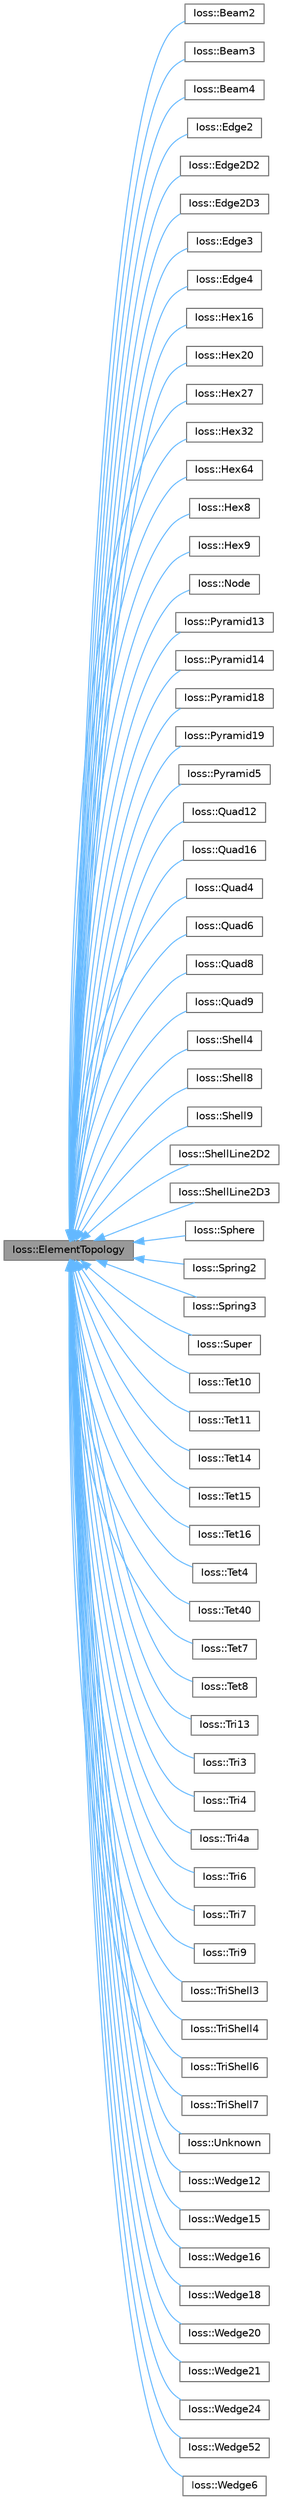digraph "Ioss::ElementTopology"
{
 // INTERACTIVE_SVG=YES
 // LATEX_PDF_SIZE
  bgcolor="transparent";
  edge [fontname=Helvetica,fontsize=10,labelfontname=Helvetica,labelfontsize=10];
  node [fontname=Helvetica,fontsize=10,shape=box,height=0.2,width=0.4];
  rankdir="LR";
  Node1 [id="Node000001",label="Ioss::ElementTopology",height=0.2,width=0.4,color="gray40", fillcolor="grey60", style="filled", fontcolor="black",tooltip="Represents an element topology."];
  Node1 -> Node2 [id="edge1_Node000001_Node000002",dir="back",color="steelblue1",style="solid",tooltip=" "];
  Node2 [id="Node000002",label="Ioss::Beam2",height=0.2,width=0.4,color="gray40", fillcolor="white", style="filled",URL="$classIoss_1_1Beam2.html",tooltip=" "];
  Node1 -> Node3 [id="edge2_Node000001_Node000003",dir="back",color="steelblue1",style="solid",tooltip=" "];
  Node3 [id="Node000003",label="Ioss::Beam3",height=0.2,width=0.4,color="gray40", fillcolor="white", style="filled",URL="$classIoss_1_1Beam3.html",tooltip=" "];
  Node1 -> Node4 [id="edge3_Node000001_Node000004",dir="back",color="steelblue1",style="solid",tooltip=" "];
  Node4 [id="Node000004",label="Ioss::Beam4",height=0.2,width=0.4,color="gray40", fillcolor="white", style="filled",URL="$classIoss_1_1Beam4.html",tooltip=" "];
  Node1 -> Node5 [id="edge4_Node000001_Node000005",dir="back",color="steelblue1",style="solid",tooltip=" "];
  Node5 [id="Node000005",label="Ioss::Edge2",height=0.2,width=0.4,color="gray40", fillcolor="white", style="filled",URL="$classIoss_1_1Edge2.html",tooltip=" "];
  Node1 -> Node6 [id="edge5_Node000001_Node000006",dir="back",color="steelblue1",style="solid",tooltip=" "];
  Node6 [id="Node000006",label="Ioss::Edge2D2",height=0.2,width=0.4,color="gray40", fillcolor="white", style="filled",URL="$classIoss_1_1Edge2D2.html",tooltip=" "];
  Node1 -> Node7 [id="edge6_Node000001_Node000007",dir="back",color="steelblue1",style="solid",tooltip=" "];
  Node7 [id="Node000007",label="Ioss::Edge2D3",height=0.2,width=0.4,color="gray40", fillcolor="white", style="filled",URL="$classIoss_1_1Edge2D3.html",tooltip=" "];
  Node1 -> Node8 [id="edge7_Node000001_Node000008",dir="back",color="steelblue1",style="solid",tooltip=" "];
  Node8 [id="Node000008",label="Ioss::Edge3",height=0.2,width=0.4,color="gray40", fillcolor="white", style="filled",URL="$classIoss_1_1Edge3.html",tooltip=" "];
  Node1 -> Node9 [id="edge8_Node000001_Node000009",dir="back",color="steelblue1",style="solid",tooltip=" "];
  Node9 [id="Node000009",label="Ioss::Edge4",height=0.2,width=0.4,color="gray40", fillcolor="white", style="filled",URL="$classIoss_1_1Edge4.html",tooltip=" "];
  Node1 -> Node10 [id="edge9_Node000001_Node000010",dir="back",color="steelblue1",style="solid",tooltip=" "];
  Node10 [id="Node000010",label="Ioss::Hex16",height=0.2,width=0.4,color="gray40", fillcolor="white", style="filled",URL="$classIoss_1_1Hex16.html",tooltip=" "];
  Node1 -> Node11 [id="edge10_Node000001_Node000011",dir="back",color="steelblue1",style="solid",tooltip=" "];
  Node11 [id="Node000011",label="Ioss::Hex20",height=0.2,width=0.4,color="gray40", fillcolor="white", style="filled",URL="$classIoss_1_1Hex20.html",tooltip=" "];
  Node1 -> Node12 [id="edge11_Node000001_Node000012",dir="back",color="steelblue1",style="solid",tooltip=" "];
  Node12 [id="Node000012",label="Ioss::Hex27",height=0.2,width=0.4,color="gray40", fillcolor="white", style="filled",URL="$classIoss_1_1Hex27.html",tooltip=" "];
  Node1 -> Node13 [id="edge12_Node000001_Node000013",dir="back",color="steelblue1",style="solid",tooltip=" "];
  Node13 [id="Node000013",label="Ioss::Hex32",height=0.2,width=0.4,color="gray40", fillcolor="white", style="filled",URL="$classIoss_1_1Hex32.html",tooltip=" "];
  Node1 -> Node14 [id="edge13_Node000001_Node000014",dir="back",color="steelblue1",style="solid",tooltip=" "];
  Node14 [id="Node000014",label="Ioss::Hex64",height=0.2,width=0.4,color="gray40", fillcolor="white", style="filled",URL="$classIoss_1_1Hex64.html",tooltip=" "];
  Node1 -> Node15 [id="edge14_Node000001_Node000015",dir="back",color="steelblue1",style="solid",tooltip=" "];
  Node15 [id="Node000015",label="Ioss::Hex8",height=0.2,width=0.4,color="gray40", fillcolor="white", style="filled",URL="$classIoss_1_1Hex8.html",tooltip=" "];
  Node1 -> Node16 [id="edge15_Node000001_Node000016",dir="back",color="steelblue1",style="solid",tooltip=" "];
  Node16 [id="Node000016",label="Ioss::Hex9",height=0.2,width=0.4,color="gray40", fillcolor="white", style="filled",URL="$classIoss_1_1Hex9.html",tooltip=" "];
  Node1 -> Node17 [id="edge16_Node000001_Node000017",dir="back",color="steelblue1",style="solid",tooltip=" "];
  Node17 [id="Node000017",label="Ioss::Node",height=0.2,width=0.4,color="gray40", fillcolor="white", style="filled",URL="$classIoss_1_1Node.html",tooltip=" "];
  Node1 -> Node18 [id="edge17_Node000001_Node000018",dir="back",color="steelblue1",style="solid",tooltip=" "];
  Node18 [id="Node000018",label="Ioss::Pyramid13",height=0.2,width=0.4,color="gray40", fillcolor="white", style="filled",URL="$classIoss_1_1Pyramid13.html",tooltip=" "];
  Node1 -> Node19 [id="edge18_Node000001_Node000019",dir="back",color="steelblue1",style="solid",tooltip=" "];
  Node19 [id="Node000019",label="Ioss::Pyramid14",height=0.2,width=0.4,color="gray40", fillcolor="white", style="filled",URL="$classIoss_1_1Pyramid14.html",tooltip=" "];
  Node1 -> Node20 [id="edge19_Node000001_Node000020",dir="back",color="steelblue1",style="solid",tooltip=" "];
  Node20 [id="Node000020",label="Ioss::Pyramid18",height=0.2,width=0.4,color="gray40", fillcolor="white", style="filled",URL="$classIoss_1_1Pyramid18.html",tooltip=" "];
  Node1 -> Node21 [id="edge20_Node000001_Node000021",dir="back",color="steelblue1",style="solid",tooltip=" "];
  Node21 [id="Node000021",label="Ioss::Pyramid19",height=0.2,width=0.4,color="gray40", fillcolor="white", style="filled",URL="$classIoss_1_1Pyramid19.html",tooltip=" "];
  Node1 -> Node22 [id="edge21_Node000001_Node000022",dir="back",color="steelblue1",style="solid",tooltip=" "];
  Node22 [id="Node000022",label="Ioss::Pyramid5",height=0.2,width=0.4,color="gray40", fillcolor="white", style="filled",URL="$classIoss_1_1Pyramid5.html",tooltip=" "];
  Node1 -> Node23 [id="edge22_Node000001_Node000023",dir="back",color="steelblue1",style="solid",tooltip=" "];
  Node23 [id="Node000023",label="Ioss::Quad12",height=0.2,width=0.4,color="gray40", fillcolor="white", style="filled",URL="$classIoss_1_1Quad12.html",tooltip=" "];
  Node1 -> Node24 [id="edge23_Node000001_Node000024",dir="back",color="steelblue1",style="solid",tooltip=" "];
  Node24 [id="Node000024",label="Ioss::Quad16",height=0.2,width=0.4,color="gray40", fillcolor="white", style="filled",URL="$classIoss_1_1Quad16.html",tooltip=" "];
  Node1 -> Node25 [id="edge24_Node000001_Node000025",dir="back",color="steelblue1",style="solid",tooltip=" "];
  Node25 [id="Node000025",label="Ioss::Quad4",height=0.2,width=0.4,color="gray40", fillcolor="white", style="filled",URL="$classIoss_1_1Quad4.html",tooltip=" "];
  Node1 -> Node26 [id="edge25_Node000001_Node000026",dir="back",color="steelblue1",style="solid",tooltip=" "];
  Node26 [id="Node000026",label="Ioss::Quad6",height=0.2,width=0.4,color="gray40", fillcolor="white", style="filled",URL="$classIoss_1_1Quad6.html",tooltip=" "];
  Node1 -> Node27 [id="edge26_Node000001_Node000027",dir="back",color="steelblue1",style="solid",tooltip=" "];
  Node27 [id="Node000027",label="Ioss::Quad8",height=0.2,width=0.4,color="gray40", fillcolor="white", style="filled",URL="$classIoss_1_1Quad8.html",tooltip=" "];
  Node1 -> Node28 [id="edge27_Node000001_Node000028",dir="back",color="steelblue1",style="solid",tooltip=" "];
  Node28 [id="Node000028",label="Ioss::Quad9",height=0.2,width=0.4,color="gray40", fillcolor="white", style="filled",URL="$classIoss_1_1Quad9.html",tooltip=" "];
  Node1 -> Node29 [id="edge28_Node000001_Node000029",dir="back",color="steelblue1",style="solid",tooltip=" "];
  Node29 [id="Node000029",label="Ioss::Shell4",height=0.2,width=0.4,color="gray40", fillcolor="white", style="filled",URL="$classIoss_1_1Shell4.html",tooltip=" "];
  Node1 -> Node30 [id="edge29_Node000001_Node000030",dir="back",color="steelblue1",style="solid",tooltip=" "];
  Node30 [id="Node000030",label="Ioss::Shell8",height=0.2,width=0.4,color="gray40", fillcolor="white", style="filled",URL="$classIoss_1_1Shell8.html",tooltip=" "];
  Node1 -> Node31 [id="edge30_Node000001_Node000031",dir="back",color="steelblue1",style="solid",tooltip=" "];
  Node31 [id="Node000031",label="Ioss::Shell9",height=0.2,width=0.4,color="gray40", fillcolor="white", style="filled",URL="$classIoss_1_1Shell9.html",tooltip=" "];
  Node1 -> Node32 [id="edge31_Node000001_Node000032",dir="back",color="steelblue1",style="solid",tooltip=" "];
  Node32 [id="Node000032",label="Ioss::ShellLine2D2",height=0.2,width=0.4,color="gray40", fillcolor="white", style="filled",URL="$classIoss_1_1ShellLine2D2.html",tooltip=" "];
  Node1 -> Node33 [id="edge32_Node000001_Node000033",dir="back",color="steelblue1",style="solid",tooltip=" "];
  Node33 [id="Node000033",label="Ioss::ShellLine2D3",height=0.2,width=0.4,color="gray40", fillcolor="white", style="filled",URL="$classIoss_1_1ShellLine2D3.html",tooltip=" "];
  Node1 -> Node34 [id="edge33_Node000001_Node000034",dir="back",color="steelblue1",style="solid",tooltip=" "];
  Node34 [id="Node000034",label="Ioss::Sphere",height=0.2,width=0.4,color="gray40", fillcolor="white", style="filled",URL="$classIoss_1_1Sphere.html",tooltip=" "];
  Node1 -> Node35 [id="edge34_Node000001_Node000035",dir="back",color="steelblue1",style="solid",tooltip=" "];
  Node35 [id="Node000035",label="Ioss::Spring2",height=0.2,width=0.4,color="gray40", fillcolor="white", style="filled",URL="$classIoss_1_1Spring2.html",tooltip=" "];
  Node1 -> Node36 [id="edge35_Node000001_Node000036",dir="back",color="steelblue1",style="solid",tooltip=" "];
  Node36 [id="Node000036",label="Ioss::Spring3",height=0.2,width=0.4,color="gray40", fillcolor="white", style="filled",URL="$classIoss_1_1Spring3.html",tooltip=" "];
  Node1 -> Node37 [id="edge36_Node000001_Node000037",dir="back",color="steelblue1",style="solid",tooltip=" "];
  Node37 [id="Node000037",label="Ioss::Super",height=0.2,width=0.4,color="gray40", fillcolor="white", style="filled",URL="$classIoss_1_1Super.html",tooltip=" "];
  Node1 -> Node38 [id="edge37_Node000001_Node000038",dir="back",color="steelblue1",style="solid",tooltip=" "];
  Node38 [id="Node000038",label="Ioss::Tet10",height=0.2,width=0.4,color="gray40", fillcolor="white", style="filled",URL="$classIoss_1_1Tet10.html",tooltip=" "];
  Node1 -> Node39 [id="edge38_Node000001_Node000039",dir="back",color="steelblue1",style="solid",tooltip=" "];
  Node39 [id="Node000039",label="Ioss::Tet11",height=0.2,width=0.4,color="gray40", fillcolor="white", style="filled",URL="$classIoss_1_1Tet11.html",tooltip=" "];
  Node1 -> Node40 [id="edge39_Node000001_Node000040",dir="back",color="steelblue1",style="solid",tooltip=" "];
  Node40 [id="Node000040",label="Ioss::Tet14",height=0.2,width=0.4,color="gray40", fillcolor="white", style="filled",URL="$classIoss_1_1Tet14.html",tooltip=" "];
  Node1 -> Node41 [id="edge40_Node000001_Node000041",dir="back",color="steelblue1",style="solid",tooltip=" "];
  Node41 [id="Node000041",label="Ioss::Tet15",height=0.2,width=0.4,color="gray40", fillcolor="white", style="filled",URL="$classIoss_1_1Tet15.html",tooltip=" "];
  Node1 -> Node42 [id="edge41_Node000001_Node000042",dir="back",color="steelblue1",style="solid",tooltip=" "];
  Node42 [id="Node000042",label="Ioss::Tet16",height=0.2,width=0.4,color="gray40", fillcolor="white", style="filled",URL="$classIoss_1_1Tet16.html",tooltip=" "];
  Node1 -> Node43 [id="edge42_Node000001_Node000043",dir="back",color="steelblue1",style="solid",tooltip=" "];
  Node43 [id="Node000043",label="Ioss::Tet4",height=0.2,width=0.4,color="gray40", fillcolor="white", style="filled",URL="$classIoss_1_1Tet4.html",tooltip=" "];
  Node1 -> Node44 [id="edge43_Node000001_Node000044",dir="back",color="steelblue1",style="solid",tooltip=" "];
  Node44 [id="Node000044",label="Ioss::Tet40",height=0.2,width=0.4,color="gray40", fillcolor="white", style="filled",URL="$classIoss_1_1Tet40.html",tooltip=" "];
  Node1 -> Node45 [id="edge44_Node000001_Node000045",dir="back",color="steelblue1",style="solid",tooltip=" "];
  Node45 [id="Node000045",label="Ioss::Tet7",height=0.2,width=0.4,color="gray40", fillcolor="white", style="filled",URL="$classIoss_1_1Tet7.html",tooltip=" "];
  Node1 -> Node46 [id="edge45_Node000001_Node000046",dir="back",color="steelblue1",style="solid",tooltip=" "];
  Node46 [id="Node000046",label="Ioss::Tet8",height=0.2,width=0.4,color="gray40", fillcolor="white", style="filled",URL="$classIoss_1_1Tet8.html",tooltip=" "];
  Node1 -> Node47 [id="edge46_Node000001_Node000047",dir="back",color="steelblue1",style="solid",tooltip=" "];
  Node47 [id="Node000047",label="Ioss::Tri13",height=0.2,width=0.4,color="gray40", fillcolor="white", style="filled",URL="$classIoss_1_1Tri13.html",tooltip=" "];
  Node1 -> Node48 [id="edge47_Node000001_Node000048",dir="back",color="steelblue1",style="solid",tooltip=" "];
  Node48 [id="Node000048",label="Ioss::Tri3",height=0.2,width=0.4,color="gray40", fillcolor="white", style="filled",URL="$classIoss_1_1Tri3.html",tooltip=" "];
  Node1 -> Node49 [id="edge48_Node000001_Node000049",dir="back",color="steelblue1",style="solid",tooltip=" "];
  Node49 [id="Node000049",label="Ioss::Tri4",height=0.2,width=0.4,color="gray40", fillcolor="white", style="filled",URL="$classIoss_1_1Tri4.html",tooltip=" "];
  Node1 -> Node50 [id="edge49_Node000001_Node000050",dir="back",color="steelblue1",style="solid",tooltip=" "];
  Node50 [id="Node000050",label="Ioss::Tri4a",height=0.2,width=0.4,color="gray40", fillcolor="white", style="filled",URL="$classIoss_1_1Tri4a.html",tooltip=" "];
  Node1 -> Node51 [id="edge50_Node000001_Node000051",dir="back",color="steelblue1",style="solid",tooltip=" "];
  Node51 [id="Node000051",label="Ioss::Tri6",height=0.2,width=0.4,color="gray40", fillcolor="white", style="filled",URL="$classIoss_1_1Tri6.html",tooltip=" "];
  Node1 -> Node52 [id="edge51_Node000001_Node000052",dir="back",color="steelblue1",style="solid",tooltip=" "];
  Node52 [id="Node000052",label="Ioss::Tri7",height=0.2,width=0.4,color="gray40", fillcolor="white", style="filled",URL="$classIoss_1_1Tri7.html",tooltip=" "];
  Node1 -> Node53 [id="edge52_Node000001_Node000053",dir="back",color="steelblue1",style="solid",tooltip=" "];
  Node53 [id="Node000053",label="Ioss::Tri9",height=0.2,width=0.4,color="gray40", fillcolor="white", style="filled",URL="$classIoss_1_1Tri9.html",tooltip=" "];
  Node1 -> Node54 [id="edge53_Node000001_Node000054",dir="back",color="steelblue1",style="solid",tooltip=" "];
  Node54 [id="Node000054",label="Ioss::TriShell3",height=0.2,width=0.4,color="gray40", fillcolor="white", style="filled",URL="$classIoss_1_1TriShell3.html",tooltip=" "];
  Node1 -> Node55 [id="edge54_Node000001_Node000055",dir="back",color="steelblue1",style="solid",tooltip=" "];
  Node55 [id="Node000055",label="Ioss::TriShell4",height=0.2,width=0.4,color="gray40", fillcolor="white", style="filled",URL="$classIoss_1_1TriShell4.html",tooltip=" "];
  Node1 -> Node56 [id="edge55_Node000001_Node000056",dir="back",color="steelblue1",style="solid",tooltip=" "];
  Node56 [id="Node000056",label="Ioss::TriShell6",height=0.2,width=0.4,color="gray40", fillcolor="white", style="filled",URL="$classIoss_1_1TriShell6.html",tooltip=" "];
  Node1 -> Node57 [id="edge56_Node000001_Node000057",dir="back",color="steelblue1",style="solid",tooltip=" "];
  Node57 [id="Node000057",label="Ioss::TriShell7",height=0.2,width=0.4,color="gray40", fillcolor="white", style="filled",URL="$classIoss_1_1TriShell7.html",tooltip=" "];
  Node1 -> Node58 [id="edge57_Node000001_Node000058",dir="back",color="steelblue1",style="solid",tooltip=" "];
  Node58 [id="Node000058",label="Ioss::Unknown",height=0.2,width=0.4,color="gray40", fillcolor="white", style="filled",URL="$classIoss_1_1Unknown.html",tooltip=" "];
  Node1 -> Node59 [id="edge58_Node000001_Node000059",dir="back",color="steelblue1",style="solid",tooltip=" "];
  Node59 [id="Node000059",label="Ioss::Wedge12",height=0.2,width=0.4,color="gray40", fillcolor="white", style="filled",URL="$classIoss_1_1Wedge12.html",tooltip=" "];
  Node1 -> Node60 [id="edge59_Node000001_Node000060",dir="back",color="steelblue1",style="solid",tooltip=" "];
  Node60 [id="Node000060",label="Ioss::Wedge15",height=0.2,width=0.4,color="gray40", fillcolor="white", style="filled",URL="$classIoss_1_1Wedge15.html",tooltip=" "];
  Node1 -> Node61 [id="edge60_Node000001_Node000061",dir="back",color="steelblue1",style="solid",tooltip=" "];
  Node61 [id="Node000061",label="Ioss::Wedge16",height=0.2,width=0.4,color="gray40", fillcolor="white", style="filled",URL="$classIoss_1_1Wedge16.html",tooltip=" "];
  Node1 -> Node62 [id="edge61_Node000001_Node000062",dir="back",color="steelblue1",style="solid",tooltip=" "];
  Node62 [id="Node000062",label="Ioss::Wedge18",height=0.2,width=0.4,color="gray40", fillcolor="white", style="filled",URL="$classIoss_1_1Wedge18.html",tooltip=" "];
  Node1 -> Node63 [id="edge62_Node000001_Node000063",dir="back",color="steelblue1",style="solid",tooltip=" "];
  Node63 [id="Node000063",label="Ioss::Wedge20",height=0.2,width=0.4,color="gray40", fillcolor="white", style="filled",URL="$classIoss_1_1Wedge20.html",tooltip=" "];
  Node1 -> Node64 [id="edge63_Node000001_Node000064",dir="back",color="steelblue1",style="solid",tooltip=" "];
  Node64 [id="Node000064",label="Ioss::Wedge21",height=0.2,width=0.4,color="gray40", fillcolor="white", style="filled",URL="$classIoss_1_1Wedge21.html",tooltip=" "];
  Node1 -> Node65 [id="edge64_Node000001_Node000065",dir="back",color="steelblue1",style="solid",tooltip=" "];
  Node65 [id="Node000065",label="Ioss::Wedge24",height=0.2,width=0.4,color="gray40", fillcolor="white", style="filled",URL="$classIoss_1_1Wedge24.html",tooltip=" "];
  Node1 -> Node66 [id="edge65_Node000001_Node000066",dir="back",color="steelblue1",style="solid",tooltip=" "];
  Node66 [id="Node000066",label="Ioss::Wedge52",height=0.2,width=0.4,color="gray40", fillcolor="white", style="filled",URL="$classIoss_1_1Wedge52.html",tooltip=" "];
  Node1 -> Node67 [id="edge66_Node000001_Node000067",dir="back",color="steelblue1",style="solid",tooltip=" "];
  Node67 [id="Node000067",label="Ioss::Wedge6",height=0.2,width=0.4,color="gray40", fillcolor="white", style="filled",URL="$classIoss_1_1Wedge6.html",tooltip=" "];
}
